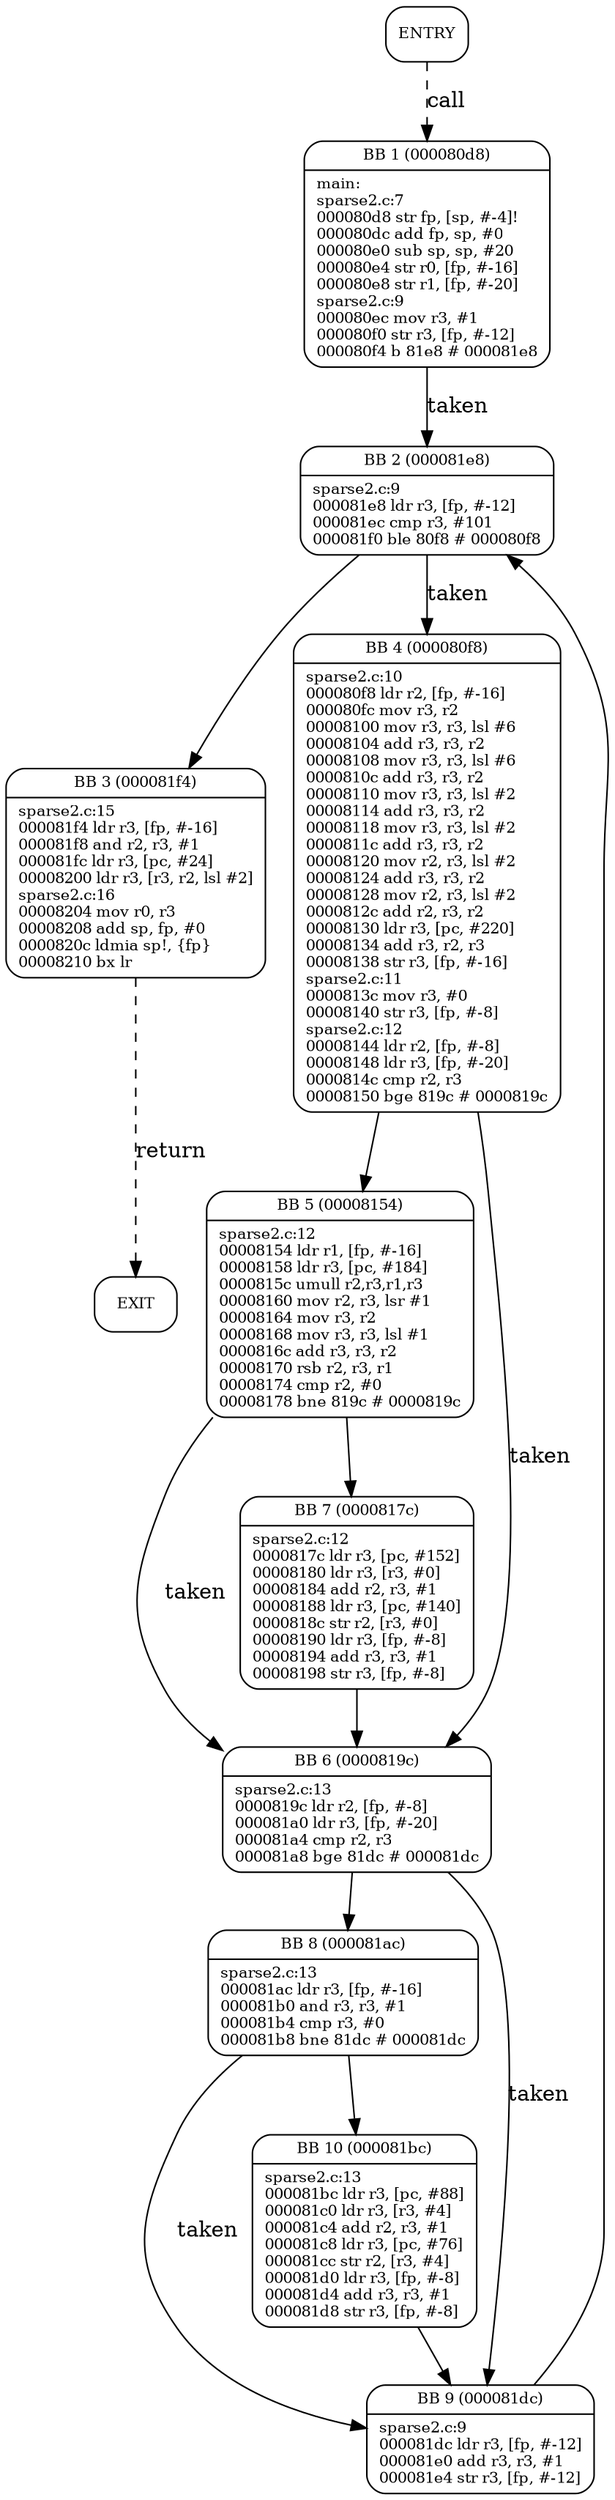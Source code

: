digraph main{
node [shape=Mrecord, labeljust=l, fontsize=10];
	"0" [label="ENTRY"]
	"0" -> "1" [label="call", style=dashed, weight=2];
	"1" [label="{BB 1 (000080d8) | main:\lsparse2.c:7\l000080d8    str fp, [sp, #-4]!\l000080dc    add fp, sp, #0\l000080e0    sub sp, sp, #20\l000080e4    str r0, [fp, #-16]\l000080e8    str r1, [fp, #-20]\lsparse2.c:9\l000080ec    mov r3, #1\l000080f0    str r3, [fp, #-12]\l000080f4    b 81e8    # 000081e8\l }"]
	"1" -> "2" [label="taken", weight=3];
	"2" [label="{BB 2 (000081e8) | sparse2.c:9\l000081e8    ldr r3, [fp, #-12]\l000081ec    cmp r3, #101\l000081f0    ble 80f8    # 000080f8\l }"]
	"2" -> "3" [weight=4];
	"2" -> "4" [label="taken", weight=3];
	"3" [label="{BB 3 (000081f4) | sparse2.c:15\l000081f4    ldr r3, [fp, #-16]\l000081f8    and r2, r3, #1\l000081fc    ldr r3, [pc, #24]\l00008200    ldr r3, [r3, r2, lsl #2]\lsparse2.c:16\l00008204    mov r0, r3\l00008208    add sp, fp, #0\l0000820c    ldmia sp!, \{fp\}\l00008210    bx lr\l }"]
	"3" -> "11" [label="return", style=dashed, weight=2];
	"4" [label="{BB 4 (000080f8) | sparse2.c:10\l000080f8    ldr r2, [fp, #-16]\l000080fc    mov r3, r2\l00008100    mov r3, r3, lsl #6\l00008104    add r3, r3, r2\l00008108    mov r3, r3, lsl #6\l0000810c    add r3, r3, r2\l00008110    mov r3, r3, lsl #2\l00008114    add r3, r3, r2\l00008118    mov r3, r3, lsl #2\l0000811c    add r3, r3, r2\l00008120    mov r2, r3, lsl #2\l00008124    add r3, r3, r2\l00008128    mov r2, r3, lsl #2\l0000812c    add r2, r3, r2\l00008130    ldr r3, [pc, #220]\l00008134    add r3, r2, r3\l00008138    str r3, [fp, #-16]\lsparse2.c:11\l0000813c    mov r3, #0\l00008140    str r3, [fp, #-8]\lsparse2.c:12\l00008144    ldr r2, [fp, #-8]\l00008148    ldr r3, [fp, #-20]\l0000814c    cmp r2, r3\l00008150    bge 819c    # 0000819c\l }"]
	"4" -> "5" [weight=4];
	"4" -> "6" [label="taken", weight=3];
	"5" [label="{BB 5 (00008154) | sparse2.c:12\l00008154    ldr r1, [fp, #-16]\l00008158    ldr r3, [pc, #184]\l0000815c    umull r2,r3,r1,r3\l00008160    mov r2, r3, lsr #1\l00008164    mov r3, r2\l00008168    mov r3, r3, lsl #1\l0000816c    add r3, r3, r2\l00008170    rsb r2, r3, r1\l00008174    cmp r2, #0\l00008178    bne 819c    # 0000819c\l }"]
	"5" -> "7" [weight=4];
	"5" -> "6" [label="taken", weight=3];
	"6" [label="{BB 6 (0000819c) | sparse2.c:13\l0000819c    ldr r2, [fp, #-8]\l000081a0    ldr r3, [fp, #-20]\l000081a4    cmp r2, r3\l000081a8    bge 81dc    # 000081dc\l }"]
	"6" -> "8" [weight=4];
	"6" -> "9" [label="taken", weight=3];
	"7" [label="{BB 7 (0000817c) | sparse2.c:12\l0000817c    ldr r3, [pc, #152]\l00008180    ldr r3, [r3, #0]\l00008184    add r2, r3, #1\l00008188    ldr r3, [pc, #140]\l0000818c    str r2, [r3, #0]\l00008190    ldr r3, [fp, #-8]\l00008194    add r3, r3, #1\l00008198    str r3, [fp, #-8]\l }"]
	"7" -> "6" [weight=4];
	"8" [label="{BB 8 (000081ac) | sparse2.c:13\l000081ac    ldr r3, [fp, #-16]\l000081b0    and r3, r3, #1\l000081b4    cmp r3, #0\l000081b8    bne 81dc    # 000081dc\l }"]
	"8" -> "10" [weight=4];
	"8" -> "9" [label="taken", weight=3];
	"9" [label="{BB 9 (000081dc) | sparse2.c:9\l000081dc    ldr r3, [fp, #-12]\l000081e0    add r3, r3, #1\l000081e4    str r3, [fp, #-12]\l }"]
	"9" -> "2" [weight=4];
	"10" [label="{BB 10 (000081bc) | sparse2.c:13\l000081bc    ldr r3, [pc, #88]\l000081c0    ldr r3, [r3, #4]\l000081c4    add r2, r3, #1\l000081c8    ldr r3, [pc, #76]\l000081cc    str r2, [r3, #4]\l000081d0    ldr r3, [fp, #-8]\l000081d4    add r3, r3, #1\l000081d8    str r3, [fp, #-8]\l }"]
	"10" -> "9" [weight=4];
	"11" [label="EXIT"]
}
